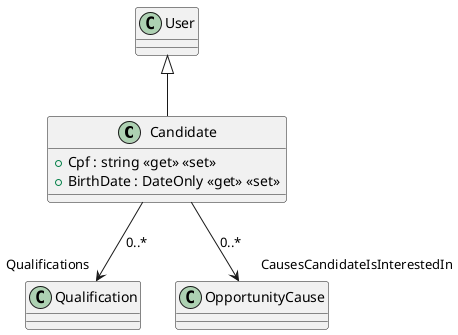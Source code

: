 @startuml
class Candidate {
    + Cpf : string <<get>> <<set>>
    + BirthDate : DateOnly <<get>> <<set>>
}
User <|-- Candidate
Candidate --> "Qualifications" Qualification :  "0..*"
Candidate --> "CausesCandidateIsInterestedIn" OpportunityCause : "0..*"
@enduml
